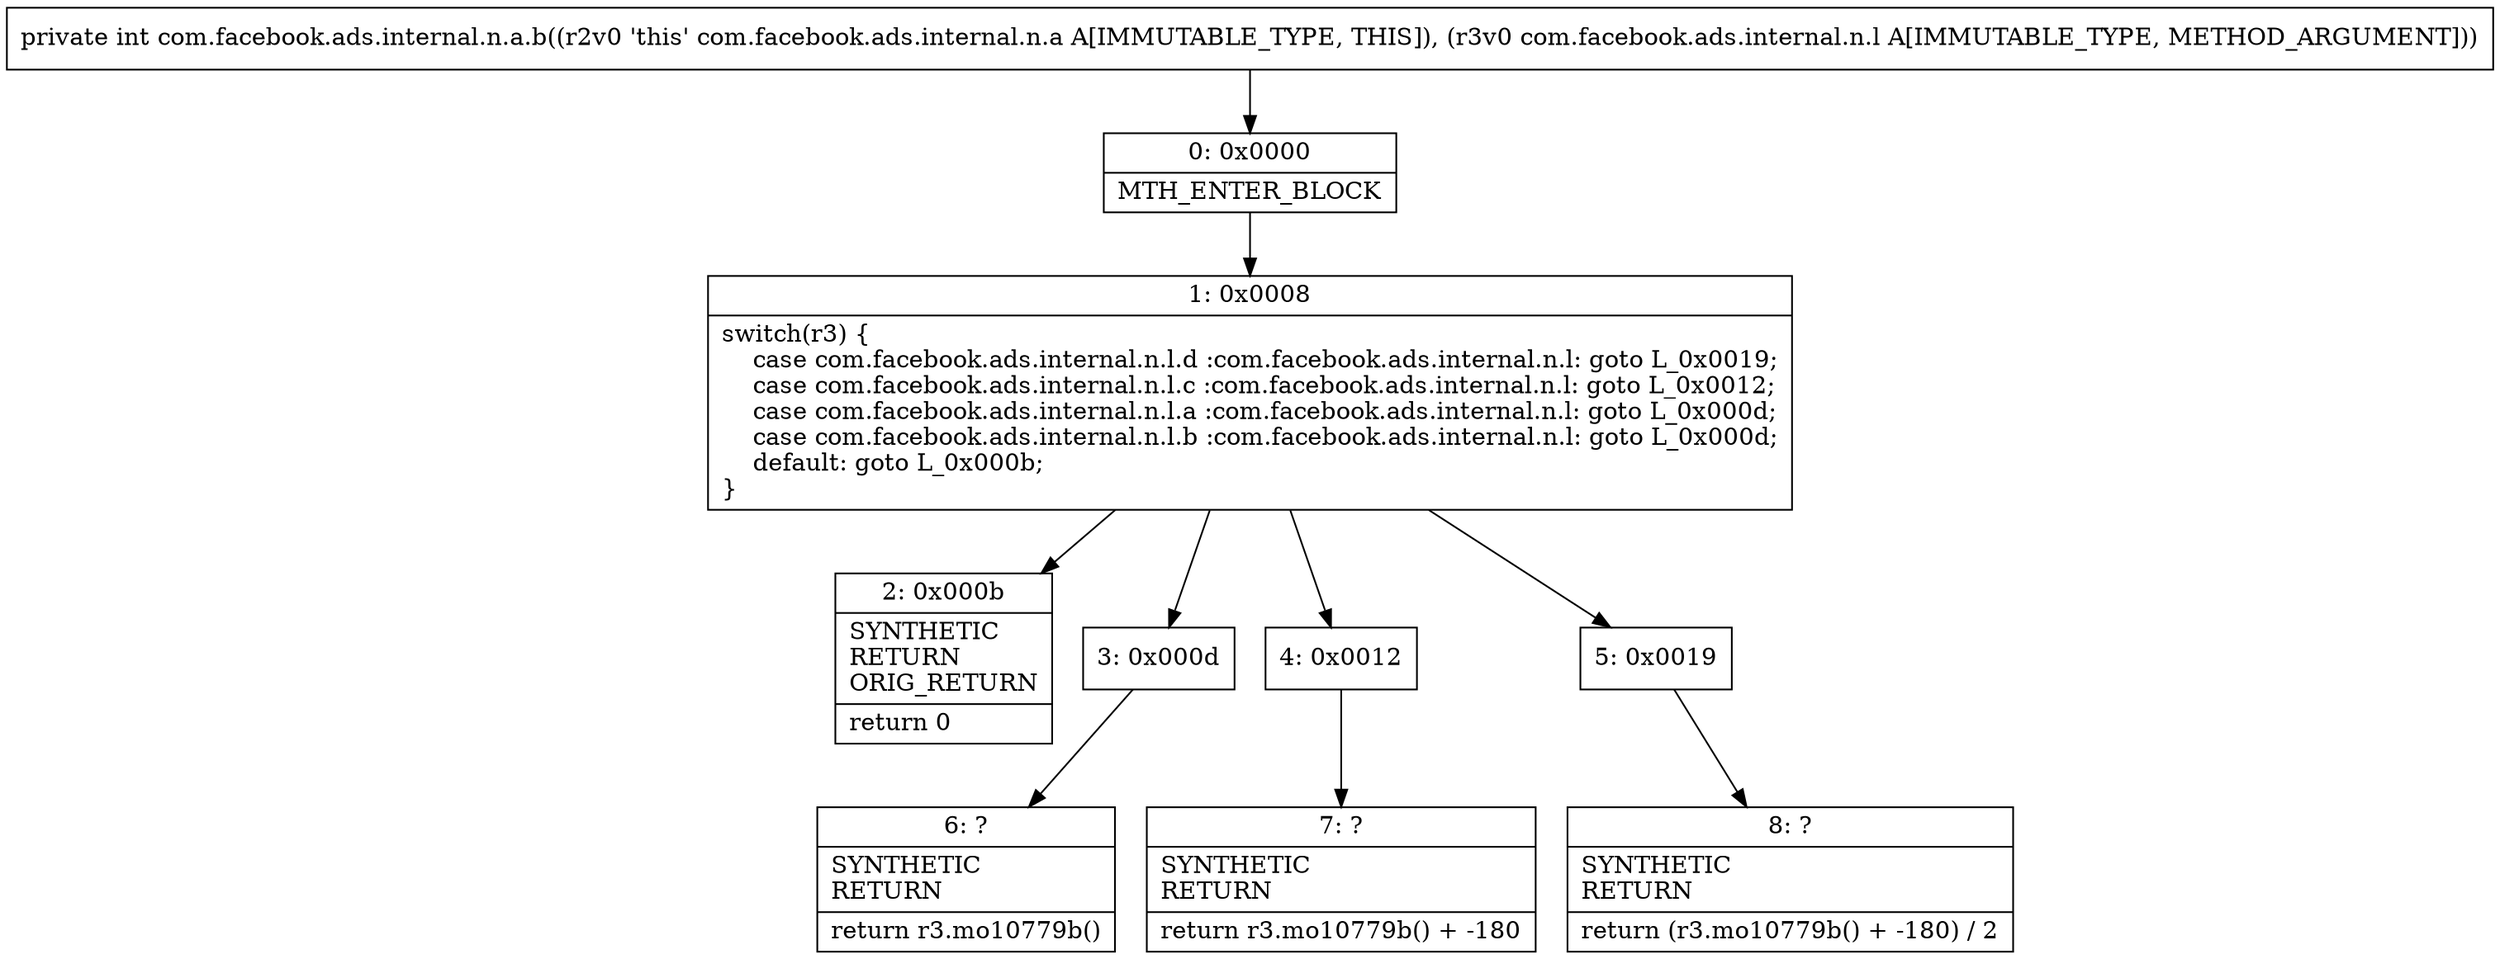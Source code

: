 digraph "CFG forcom.facebook.ads.internal.n.a.b(Lcom\/facebook\/ads\/internal\/n\/l;)I" {
Node_0 [shape=record,label="{0\:\ 0x0000|MTH_ENTER_BLOCK\l}"];
Node_1 [shape=record,label="{1\:\ 0x0008|switch(r3) \{\l    case com.facebook.ads.internal.n.l.d :com.facebook.ads.internal.n.l: goto L_0x0019;\l    case com.facebook.ads.internal.n.l.c :com.facebook.ads.internal.n.l: goto L_0x0012;\l    case com.facebook.ads.internal.n.l.a :com.facebook.ads.internal.n.l: goto L_0x000d;\l    case com.facebook.ads.internal.n.l.b :com.facebook.ads.internal.n.l: goto L_0x000d;\l    default: goto L_0x000b;\l\}\l}"];
Node_2 [shape=record,label="{2\:\ 0x000b|SYNTHETIC\lRETURN\lORIG_RETURN\l|return 0\l}"];
Node_3 [shape=record,label="{3\:\ 0x000d}"];
Node_4 [shape=record,label="{4\:\ 0x0012}"];
Node_5 [shape=record,label="{5\:\ 0x0019}"];
Node_6 [shape=record,label="{6\:\ ?|SYNTHETIC\lRETURN\l|return r3.mo10779b()\l}"];
Node_7 [shape=record,label="{7\:\ ?|SYNTHETIC\lRETURN\l|return r3.mo10779b() + \-180\l}"];
Node_8 [shape=record,label="{8\:\ ?|SYNTHETIC\lRETURN\l|return (r3.mo10779b() + \-180) \/ 2\l}"];
MethodNode[shape=record,label="{private int com.facebook.ads.internal.n.a.b((r2v0 'this' com.facebook.ads.internal.n.a A[IMMUTABLE_TYPE, THIS]), (r3v0 com.facebook.ads.internal.n.l A[IMMUTABLE_TYPE, METHOD_ARGUMENT])) }"];
MethodNode -> Node_0;
Node_0 -> Node_1;
Node_1 -> Node_2;
Node_1 -> Node_3;
Node_1 -> Node_4;
Node_1 -> Node_5;
Node_3 -> Node_6;
Node_4 -> Node_7;
Node_5 -> Node_8;
}

